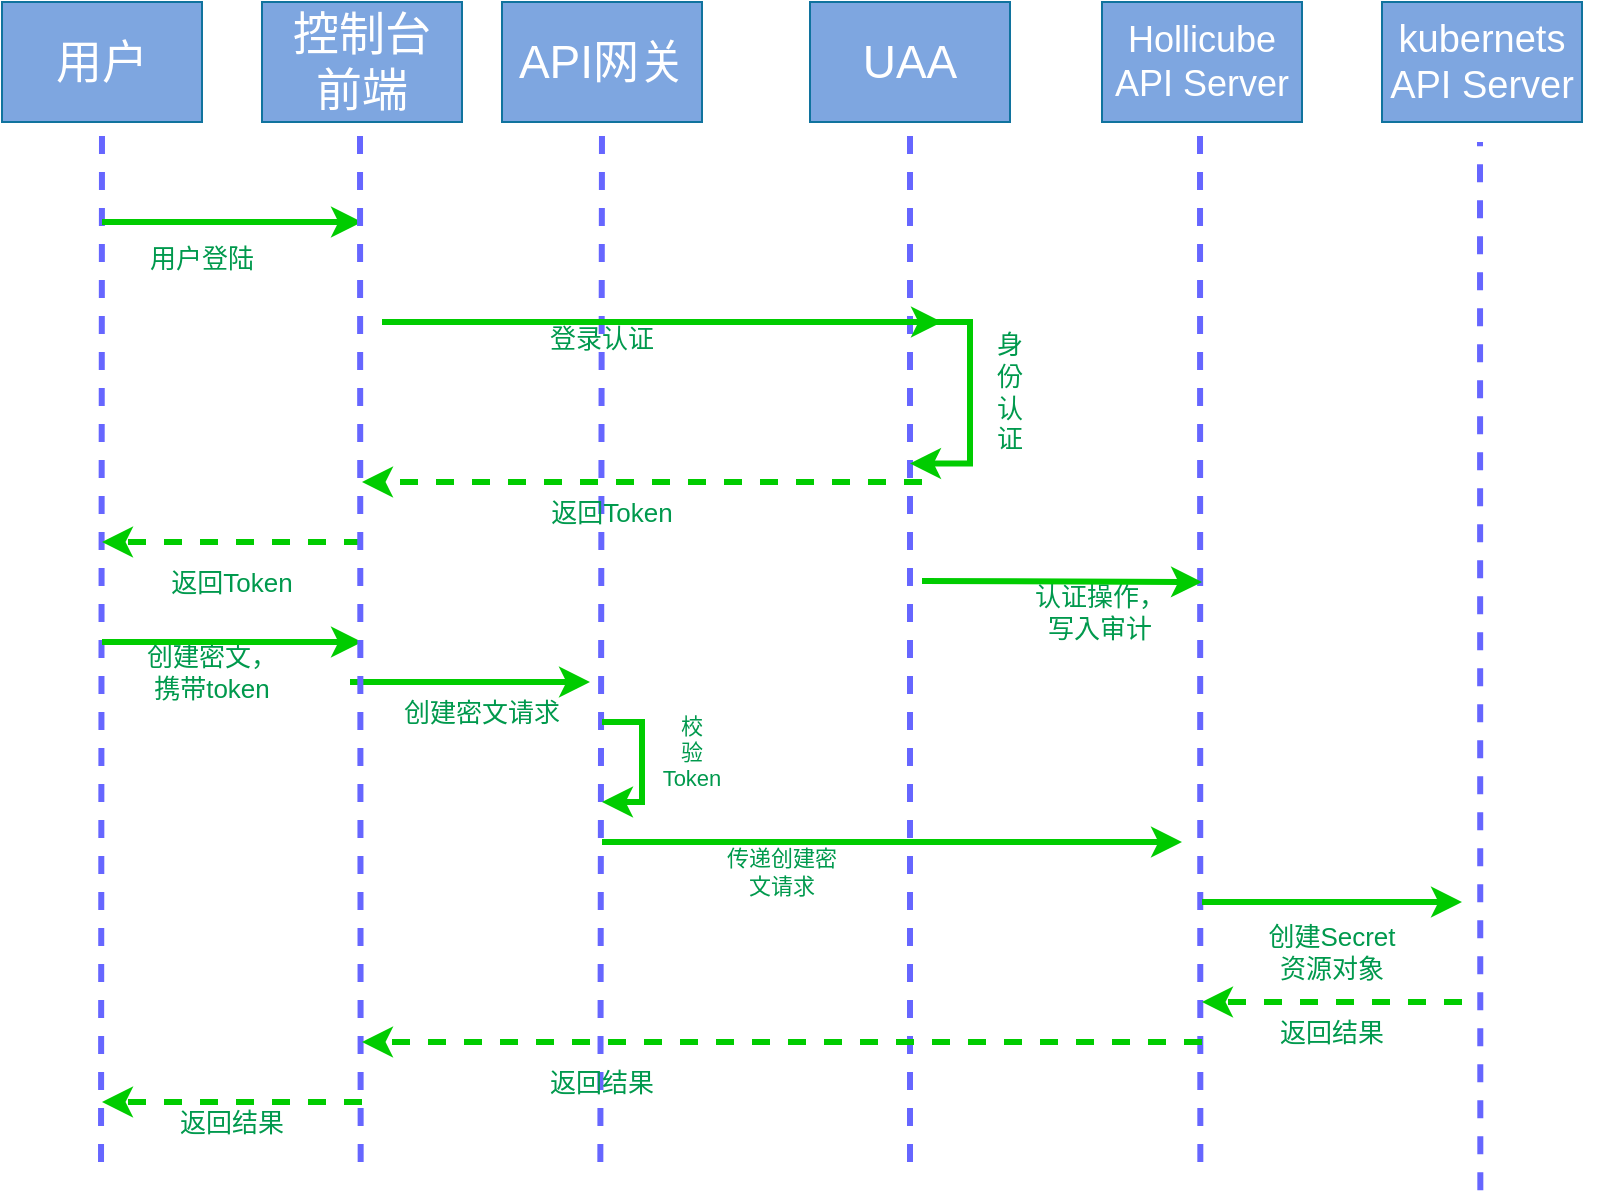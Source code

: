 <mxfile version="17.4.4" type="github">
  <diagram id="SJ9gOCFFG2VKDic4I2q0" name="Page-1">
    <mxGraphModel dx="782" dy="468" grid="1" gridSize="10" guides="1" tooltips="1" connect="1" arrows="1" fold="1" page="1" pageScale="1" pageWidth="827" pageHeight="1169" math="0" shadow="0">
      <root>
        <mxCell id="0" />
        <mxCell id="1" parent="0" />
        <mxCell id="HiGfMI2_BvW3N3jhEARH-15" value="" style="group;dashed=1;strokeColor=#FFFFFF;fillColor=none;perimeterSpacing=0;strokeWidth=0;" parent="1" vertex="1" connectable="0">
          <mxGeometry x="10" y="40" width="150" height="580" as="geometry" />
        </mxCell>
        <mxCell id="YgaLt_6aCvRy0R8xdD-K-1" value="&lt;font style=&quot;font-size: 23px&quot; color=&quot;#ffffff&quot;&gt;用户&lt;/font&gt;" style="rounded=0;whiteSpace=wrap;html=1;fillColor=#7EA6E0;strokeColor=#10739e;" parent="HiGfMI2_BvW3N3jhEARH-15" vertex="1">
          <mxGeometry width="100" height="60" as="geometry" />
        </mxCell>
        <mxCell id="HiGfMI2_BvW3N3jhEARH-12" value="" style="endArrow=none;dashed=1;html=1;strokeWidth=3;rounded=0;strokeColor=#6666FF;" parent="HiGfMI2_BvW3N3jhEARH-15" edge="1">
          <mxGeometry width="50" height="50" relative="1" as="geometry">
            <mxPoint x="49.508" y="580" as="sourcePoint" />
            <mxPoint x="50" y="60" as="targetPoint" />
          </mxGeometry>
        </mxCell>
        <mxCell id="HiGfMI2_BvW3N3jhEARH-69" value="" style="endArrow=classic;html=1;rounded=0;fontSize=23;fontColor=#FFFFFF;strokeColor=#00CC00;strokeWidth=3;" parent="HiGfMI2_BvW3N3jhEARH-15" edge="1">
          <mxGeometry width="50" height="50" relative="1" as="geometry">
            <mxPoint x="50" y="110" as="sourcePoint" />
            <mxPoint x="180" y="110.0" as="targetPoint" />
          </mxGeometry>
        </mxCell>
        <mxCell id="HiGfMI2_BvW3N3jhEARH-85" value="&lt;font color=&quot;#00994d&quot; style=&quot;font-size: 13px&quot;&gt;用户登陆&lt;/font&gt;" style="text;html=1;strokeColor=none;fillColor=none;align=center;verticalAlign=middle;whiteSpace=wrap;rounded=0;dashed=1;fontSize=23;fontColor=#000000;" parent="HiGfMI2_BvW3N3jhEARH-15" vertex="1">
          <mxGeometry x="70" y="110" width="60" height="30" as="geometry" />
        </mxCell>
        <mxCell id="HiGfMI2_BvW3N3jhEARH-90" value="返回Token" style="text;html=1;strokeColor=none;fillColor=none;align=center;verticalAlign=middle;whiteSpace=wrap;rounded=0;dashed=1;fontSize=13;fontColor=#00994D;" parent="HiGfMI2_BvW3N3jhEARH-15" vertex="1">
          <mxGeometry x="80" y="275" width="70" height="30" as="geometry" />
        </mxCell>
        <mxCell id="HiGfMI2_BvW3N3jhEARH-92" value="创建密文，携带token" style="text;html=1;strokeColor=none;fillColor=none;align=center;verticalAlign=middle;whiteSpace=wrap;rounded=0;dashed=1;fontSize=13;fontColor=#00994D;" parent="HiGfMI2_BvW3N3jhEARH-15" vertex="1">
          <mxGeometry x="70" y="320" width="70" height="30" as="geometry" />
        </mxCell>
        <mxCell id="HiGfMI2_BvW3N3jhEARH-109" value="返回结果" style="text;html=1;strokeColor=none;fillColor=none;align=center;verticalAlign=middle;whiteSpace=wrap;rounded=0;dashed=1;fontSize=13;fontColor=#00994D;" parent="HiGfMI2_BvW3N3jhEARH-15" vertex="1">
          <mxGeometry x="85" y="545" width="60" height="30" as="geometry" />
        </mxCell>
        <mxCell id="HiGfMI2_BvW3N3jhEARH-47" value="" style="group" parent="1" vertex="1" connectable="0">
          <mxGeometry x="260" y="40" width="170" height="580" as="geometry" />
        </mxCell>
        <mxCell id="HiGfMI2_BvW3N3jhEARH-48" value="&lt;font color=&quot;#ffffff&quot;&gt;&lt;span style=&quot;font-size: 23px&quot;&gt;API网关&lt;/span&gt;&lt;/font&gt;" style="rounded=0;whiteSpace=wrap;html=1;fillColor=#7EA6E0;strokeColor=#10739e;" parent="HiGfMI2_BvW3N3jhEARH-47" vertex="1">
          <mxGeometry width="100" height="60" as="geometry" />
        </mxCell>
        <mxCell id="HiGfMI2_BvW3N3jhEARH-64" value="" style="endArrow=none;dashed=1;html=1;strokeWidth=3;rounded=0;strokeColor=#6666FF;entryX=0.5;entryY=1;entryDx=0;entryDy=0;" parent="HiGfMI2_BvW3N3jhEARH-47" target="HiGfMI2_BvW3N3jhEARH-48" edge="1">
          <mxGeometry width="50" height="50" relative="1" as="geometry">
            <mxPoint x="49.168" y="580" as="sourcePoint" />
            <mxPoint x="49.168" y="84.878" as="targetPoint" />
          </mxGeometry>
        </mxCell>
        <mxCell id="HiGfMI2_BvW3N3jhEARH-86" value="&lt;font color=&quot;#00994d&quot;&gt;&lt;span style=&quot;font-size: 13px&quot;&gt;登录认证&lt;/span&gt;&lt;/font&gt;" style="text;html=1;strokeColor=none;fillColor=none;align=center;verticalAlign=middle;whiteSpace=wrap;rounded=0;dashed=1;fontSize=23;fontColor=#000000;" parent="HiGfMI2_BvW3N3jhEARH-47" vertex="1">
          <mxGeometry x="20" y="150" width="60" height="30" as="geometry" />
        </mxCell>
        <mxCell id="HiGfMI2_BvW3N3jhEARH-89" value="返回Token" style="text;html=1;strokeColor=none;fillColor=none;align=center;verticalAlign=middle;whiteSpace=wrap;rounded=0;dashed=1;fontSize=13;fontColor=#00994D;" parent="HiGfMI2_BvW3N3jhEARH-47" vertex="1">
          <mxGeometry x="20" y="240" width="70" height="30" as="geometry" />
        </mxCell>
        <mxCell id="HiGfMI2_BvW3N3jhEARH-94" value="创建密文请求" style="text;html=1;strokeColor=none;fillColor=none;align=center;verticalAlign=middle;whiteSpace=wrap;rounded=0;dashed=1;fontSize=13;fontColor=#00994D;" parent="HiGfMI2_BvW3N3jhEARH-47" vertex="1">
          <mxGeometry x="-50" y="340" width="80" height="30" as="geometry" />
        </mxCell>
        <mxCell id="HiGfMI2_BvW3N3jhEARH-108" value="返回结果" style="text;html=1;strokeColor=none;fillColor=none;align=center;verticalAlign=middle;whiteSpace=wrap;rounded=0;dashed=1;fontSize=13;fontColor=#00994D;" parent="HiGfMI2_BvW3N3jhEARH-47" vertex="1">
          <mxGeometry x="20" y="525" width="60" height="30" as="geometry" />
        </mxCell>
        <mxCell id="HiGfMI2_BvW3N3jhEARH-113" value="" style="endArrow=classic;html=1;rounded=0;fontSize=23;fontColor=#FFFFFF;strokeColor=#00CC00;strokeWidth=3;" parent="HiGfMI2_BvW3N3jhEARH-47" edge="1">
          <mxGeometry width="50" height="50" relative="1" as="geometry">
            <mxPoint x="50" y="359.998" as="sourcePoint" />
            <mxPoint x="50" y="400" as="targetPoint" />
            <Array as="points">
              <mxPoint x="70" y="360" />
              <mxPoint x="70" y="400" />
            </Array>
          </mxGeometry>
        </mxCell>
        <mxCell id="HiGfMI2_BvW3N3jhEARH-115" value="校&lt;br&gt;验&lt;br&gt;Token" style="text;html=1;strokeColor=none;fillColor=none;align=center;verticalAlign=middle;whiteSpace=wrap;rounded=0;dashed=1;fontSize=11;fontColor=#00994D;rotation=0;" parent="HiGfMI2_BvW3N3jhEARH-47" vertex="1">
          <mxGeometry x="65" y="365" width="60" height="20" as="geometry" />
        </mxCell>
        <mxCell id="HiGfMI2_BvW3N3jhEARH-117" value="" style="endArrow=classic;html=1;rounded=0;fontSize=23;fontColor=#FFFFFF;strokeColor=#00CC00;strokeWidth=3;" parent="HiGfMI2_BvW3N3jhEARH-47" edge="1">
          <mxGeometry width="50" height="50" relative="1" as="geometry">
            <mxPoint x="50" y="420.0" as="sourcePoint" />
            <mxPoint x="340" y="420" as="targetPoint" />
          </mxGeometry>
        </mxCell>
        <mxCell id="HiGfMI2_BvW3N3jhEARH-119" value="传递创建密文请求" style="text;html=1;strokeColor=none;fillColor=none;align=center;verticalAlign=middle;whiteSpace=wrap;rounded=0;dashed=1;fontSize=11;fontColor=#00994D;" parent="HiGfMI2_BvW3N3jhEARH-47" vertex="1">
          <mxGeometry x="110" y="420" width="60" height="30" as="geometry" />
        </mxCell>
        <mxCell id="HiGfMI2_BvW3N3jhEARH-50" value="" style="group" parent="1" vertex="1" connectable="0">
          <mxGeometry x="414" y="40" width="180" height="580" as="geometry" />
        </mxCell>
        <mxCell id="HiGfMI2_BvW3N3jhEARH-51" value="&lt;font style=&quot;font-size: 23px&quot; color=&quot;#ffffff&quot;&gt;UAA&lt;/font&gt;" style="rounded=0;whiteSpace=wrap;html=1;fillColor=#7EA6E0;strokeColor=#10739e;" parent="HiGfMI2_BvW3N3jhEARH-50" vertex="1">
          <mxGeometry width="100" height="60" as="geometry" />
        </mxCell>
        <mxCell id="HiGfMI2_BvW3N3jhEARH-65" value="" style="endArrow=none;dashed=1;html=1;strokeWidth=3;rounded=0;strokeColor=#6666FF;" parent="HiGfMI2_BvW3N3jhEARH-50" edge="1">
          <mxGeometry width="50" height="50" relative="1" as="geometry">
            <mxPoint x="49.998" y="580" as="sourcePoint" />
            <mxPoint x="50" y="60" as="targetPoint" />
          </mxGeometry>
        </mxCell>
        <mxCell id="HiGfMI2_BvW3N3jhEARH-71" value="" style="endArrow=classic;html=1;rounded=0;fontSize=23;fontColor=#FFFFFF;strokeColor=#00CC00;strokeWidth=3;" parent="HiGfMI2_BvW3N3jhEARH-50" edge="1">
          <mxGeometry width="50" height="50" relative="1" as="geometry">
            <mxPoint x="50" y="159.998" as="sourcePoint" />
            <mxPoint x="50" y="230.73" as="targetPoint" />
            <Array as="points">
              <mxPoint x="80" y="159.998" />
              <mxPoint x="80" y="230.73" />
            </Array>
          </mxGeometry>
        </mxCell>
        <mxCell id="HiGfMI2_BvW3N3jhEARH-87" value="身&lt;br&gt;份&lt;br&gt;认&lt;br&gt;证" style="text;html=1;strokeColor=none;fillColor=none;align=center;verticalAlign=middle;whiteSpace=wrap;rounded=0;dashed=1;fontSize=13;fontColor=#00994D;rotation=0;" parent="HiGfMI2_BvW3N3jhEARH-50" vertex="1">
          <mxGeometry x="70" y="180" width="60" height="30" as="geometry" />
        </mxCell>
        <mxCell id="HiGfMI2_BvW3N3jhEARH-78" value="" style="endArrow=classic;html=1;rounded=0;fontSize=23;fontColor=#FFFFFF;strokeColor=#00CC00;strokeWidth=3;" parent="HiGfMI2_BvW3N3jhEARH-50" edge="1">
          <mxGeometry width="50" height="50" relative="1" as="geometry">
            <mxPoint x="-230" y="340.0" as="sourcePoint" />
            <mxPoint x="-110" y="340" as="targetPoint" />
          </mxGeometry>
        </mxCell>
        <mxCell id="EBGnq0rkbePT_5mIxBcS-3" value="&lt;font style=&quot;font-size: 13px&quot; color=&quot;#00994d&quot;&gt;认证操作，写入审计&lt;/font&gt;" style="text;html=1;strokeColor=none;fillColor=none;align=center;verticalAlign=middle;whiteSpace=wrap;rounded=0;" vertex="1" parent="HiGfMI2_BvW3N3jhEARH-50">
          <mxGeometry x="110" y="290" width="70" height="30" as="geometry" />
        </mxCell>
        <mxCell id="HiGfMI2_BvW3N3jhEARH-53" value="" style="group" parent="1" vertex="1" connectable="0">
          <mxGeometry x="560" y="40" width="150" height="580" as="geometry" />
        </mxCell>
        <mxCell id="HiGfMI2_BvW3N3jhEARH-54" value="&lt;font color=&quot;#ffffff&quot;&gt;&lt;span style=&quot;font-size: 18px&quot;&gt;Hollicube&lt;br&gt;API Server&lt;br&gt;&lt;/span&gt;&lt;/font&gt;" style="rounded=0;whiteSpace=wrap;html=1;fillColor=#7EA6E0;strokeColor=#10739e;" parent="HiGfMI2_BvW3N3jhEARH-53" vertex="1">
          <mxGeometry width="100" height="60" as="geometry" />
        </mxCell>
        <mxCell id="HiGfMI2_BvW3N3jhEARH-66" value="" style="endArrow=none;dashed=1;html=1;strokeWidth=3;rounded=0;strokeColor=#6666FF;" parent="HiGfMI2_BvW3N3jhEARH-53" edge="1">
          <mxGeometry width="50" height="50" relative="1" as="geometry">
            <mxPoint x="49.168" y="580" as="sourcePoint" />
            <mxPoint x="49" y="60" as="targetPoint" />
          </mxGeometry>
        </mxCell>
        <mxCell id="HiGfMI2_BvW3N3jhEARH-80" value="" style="endArrow=classic;html=1;rounded=0;fontSize=23;fontColor=#FFFFFF;strokeColor=#00CC00;strokeWidth=3;" parent="HiGfMI2_BvW3N3jhEARH-53" edge="1">
          <mxGeometry width="50" height="50" relative="1" as="geometry">
            <mxPoint x="50" y="450.0" as="sourcePoint" />
            <mxPoint x="180" y="450.0" as="targetPoint" />
          </mxGeometry>
        </mxCell>
        <mxCell id="HiGfMI2_BvW3N3jhEARH-104" value="创建Secret资源对象" style="text;html=1;strokeColor=none;fillColor=none;align=center;verticalAlign=middle;whiteSpace=wrap;rounded=0;dashed=1;fontSize=13;fontColor=#00994D;" parent="HiGfMI2_BvW3N3jhEARH-53" vertex="1">
          <mxGeometry x="80" y="460" width="70" height="30" as="geometry" />
        </mxCell>
        <mxCell id="HiGfMI2_BvW3N3jhEARH-81" value="" style="endArrow=classic;html=1;rounded=0;fontSize=23;fontColor=#FFFFFF;strokeColor=#00CC00;strokeWidth=3;dashed=1;" parent="HiGfMI2_BvW3N3jhEARH-53" edge="1">
          <mxGeometry width="50" height="50" relative="1" as="geometry">
            <mxPoint x="180" y="500" as="sourcePoint" />
            <mxPoint x="50" y="500" as="targetPoint" />
          </mxGeometry>
        </mxCell>
        <mxCell id="HiGfMI2_BvW3N3jhEARH-107" value="返回结果" style="text;html=1;strokeColor=none;fillColor=none;align=center;verticalAlign=middle;whiteSpace=wrap;rounded=0;dashed=1;fontSize=13;fontColor=#00994D;" parent="HiGfMI2_BvW3N3jhEARH-53" vertex="1">
          <mxGeometry x="85" y="500" width="60" height="30" as="geometry" />
        </mxCell>
        <mxCell id="HiGfMI2_BvW3N3jhEARH-70" value="" style="endArrow=classic;html=1;rounded=0;fontSize=23;fontColor=#FFFFFF;strokeColor=#00CC00;strokeWidth=3;" parent="HiGfMI2_BvW3N3jhEARH-53" edge="1">
          <mxGeometry width="50" height="50" relative="1" as="geometry">
            <mxPoint x="-90" y="289.5" as="sourcePoint" />
            <mxPoint x="50" y="290" as="targetPoint" />
          </mxGeometry>
        </mxCell>
        <mxCell id="HiGfMI2_BvW3N3jhEARH-56" value="" style="group" parent="1" vertex="1" connectable="0">
          <mxGeometry x="700" y="40" width="110" height="580" as="geometry" />
        </mxCell>
        <mxCell id="HiGfMI2_BvW3N3jhEARH-57" value="&lt;font style=&quot;font-size: 19px&quot; color=&quot;#ffffff&quot;&gt;kubernets&lt;br&gt;API Server&lt;br&gt;&lt;/font&gt;" style="rounded=0;whiteSpace=wrap;html=1;fillColor=#7EA6E0;strokeColor=#10739e;" parent="HiGfMI2_BvW3N3jhEARH-56" vertex="1">
          <mxGeometry width="100" height="60" as="geometry" />
        </mxCell>
        <mxCell id="HiGfMI2_BvW3N3jhEARH-67" value="" style="endArrow=none;dashed=1;html=1;strokeWidth=3;rounded=0;strokeColor=#6666FF;" parent="HiGfMI2_BvW3N3jhEARH-56" edge="1">
          <mxGeometry width="50" height="50" relative="1" as="geometry">
            <mxPoint x="49.168" y="594.146" as="sourcePoint" />
            <mxPoint x="49" y="70" as="targetPoint" />
          </mxGeometry>
        </mxCell>
        <mxCell id="HiGfMI2_BvW3N3jhEARH-59" value="" style="group" parent="1" vertex="1" connectable="0">
          <mxGeometry x="140" y="40" width="100" height="410" as="geometry" />
        </mxCell>
        <mxCell id="HiGfMI2_BvW3N3jhEARH-60" value="&lt;font color=&quot;#ffffff&quot;&gt;&lt;span style=&quot;font-size: 23px&quot;&gt;控制台&lt;br&gt;前端&lt;br&gt;&lt;/span&gt;&lt;/font&gt;" style="rounded=0;whiteSpace=wrap;html=1;fillColor=#7EA6E0;strokeColor=#10739e;" parent="HiGfMI2_BvW3N3jhEARH-59" vertex="1">
          <mxGeometry width="100" height="60" as="geometry" />
        </mxCell>
        <mxCell id="HiGfMI2_BvW3N3jhEARH-74" value="" style="endArrow=classic;html=1;rounded=0;fontSize=23;fontColor=#FFFFFF;strokeColor=#00CC00;strokeWidth=3;dashed=1;" parent="HiGfMI2_BvW3N3jhEARH-59" edge="1">
          <mxGeometry width="50" height="50" relative="1" as="geometry">
            <mxPoint x="50" y="270" as="sourcePoint" />
            <mxPoint x="-80" y="270" as="targetPoint" />
          </mxGeometry>
        </mxCell>
        <mxCell id="HiGfMI2_BvW3N3jhEARH-77" value="" style="endArrow=classic;html=1;rounded=0;fontSize=23;fontColor=#FFFFFF;strokeColor=#00CC00;strokeWidth=3;" parent="HiGfMI2_BvW3N3jhEARH-59" edge="1">
          <mxGeometry width="50" height="50" relative="1" as="geometry">
            <mxPoint x="-80" y="320.0" as="sourcePoint" />
            <mxPoint x="50" y="320" as="targetPoint" />
          </mxGeometry>
        </mxCell>
        <mxCell id="HiGfMI2_BvW3N3jhEARH-73" value="" style="endArrow=classic;html=1;rounded=0;fontSize=23;fontColor=#FFFFFF;strokeColor=#00CC00;strokeWidth=3;dashed=1;" parent="1" edge="1">
          <mxGeometry width="50" height="50" relative="1" as="geometry">
            <mxPoint x="470" y="280" as="sourcePoint" />
            <mxPoint x="190" y="280" as="targetPoint" />
          </mxGeometry>
        </mxCell>
        <mxCell id="HiGfMI2_BvW3N3jhEARH-63" value="" style="endArrow=none;dashed=1;html=1;strokeWidth=3;rounded=0;strokeColor=#6666FF;" parent="1" edge="1">
          <mxGeometry width="50" height="50" relative="1" as="geometry">
            <mxPoint x="189.328" y="620" as="sourcePoint" />
            <mxPoint x="189" y="100" as="targetPoint" />
          </mxGeometry>
        </mxCell>
        <mxCell id="HiGfMI2_BvW3N3jhEARH-82" value="" style="endArrow=classic;html=1;rounded=0;fontSize=23;fontColor=#FFFFFF;strokeColor=#00CC00;strokeWidth=3;dashed=1;" parent="1" edge="1">
          <mxGeometry width="50" height="50" relative="1" as="geometry">
            <mxPoint x="610" y="560" as="sourcePoint" />
            <mxPoint x="190" y="560" as="targetPoint" />
          </mxGeometry>
        </mxCell>
        <mxCell id="HiGfMI2_BvW3N3jhEARH-83" value="" style="endArrow=classic;html=1;rounded=0;fontSize=23;fontColor=#FFFFFF;strokeColor=#00CC00;strokeWidth=3;dashed=1;" parent="1" edge="1">
          <mxGeometry width="50" height="50" relative="1" as="geometry">
            <mxPoint x="190" y="590" as="sourcePoint" />
            <mxPoint x="60" y="590" as="targetPoint" />
          </mxGeometry>
        </mxCell>
        <mxCell id="EBGnq0rkbePT_5mIxBcS-1" value="" style="endArrow=classic;html=1;rounded=0;fontSize=23;fontColor=#FFFFFF;strokeColor=#00CC00;strokeWidth=3;" edge="1" parent="1">
          <mxGeometry width="50" height="50" relative="1" as="geometry">
            <mxPoint x="200" y="200" as="sourcePoint" />
            <mxPoint x="480" y="200" as="targetPoint" />
          </mxGeometry>
        </mxCell>
      </root>
    </mxGraphModel>
  </diagram>
</mxfile>
